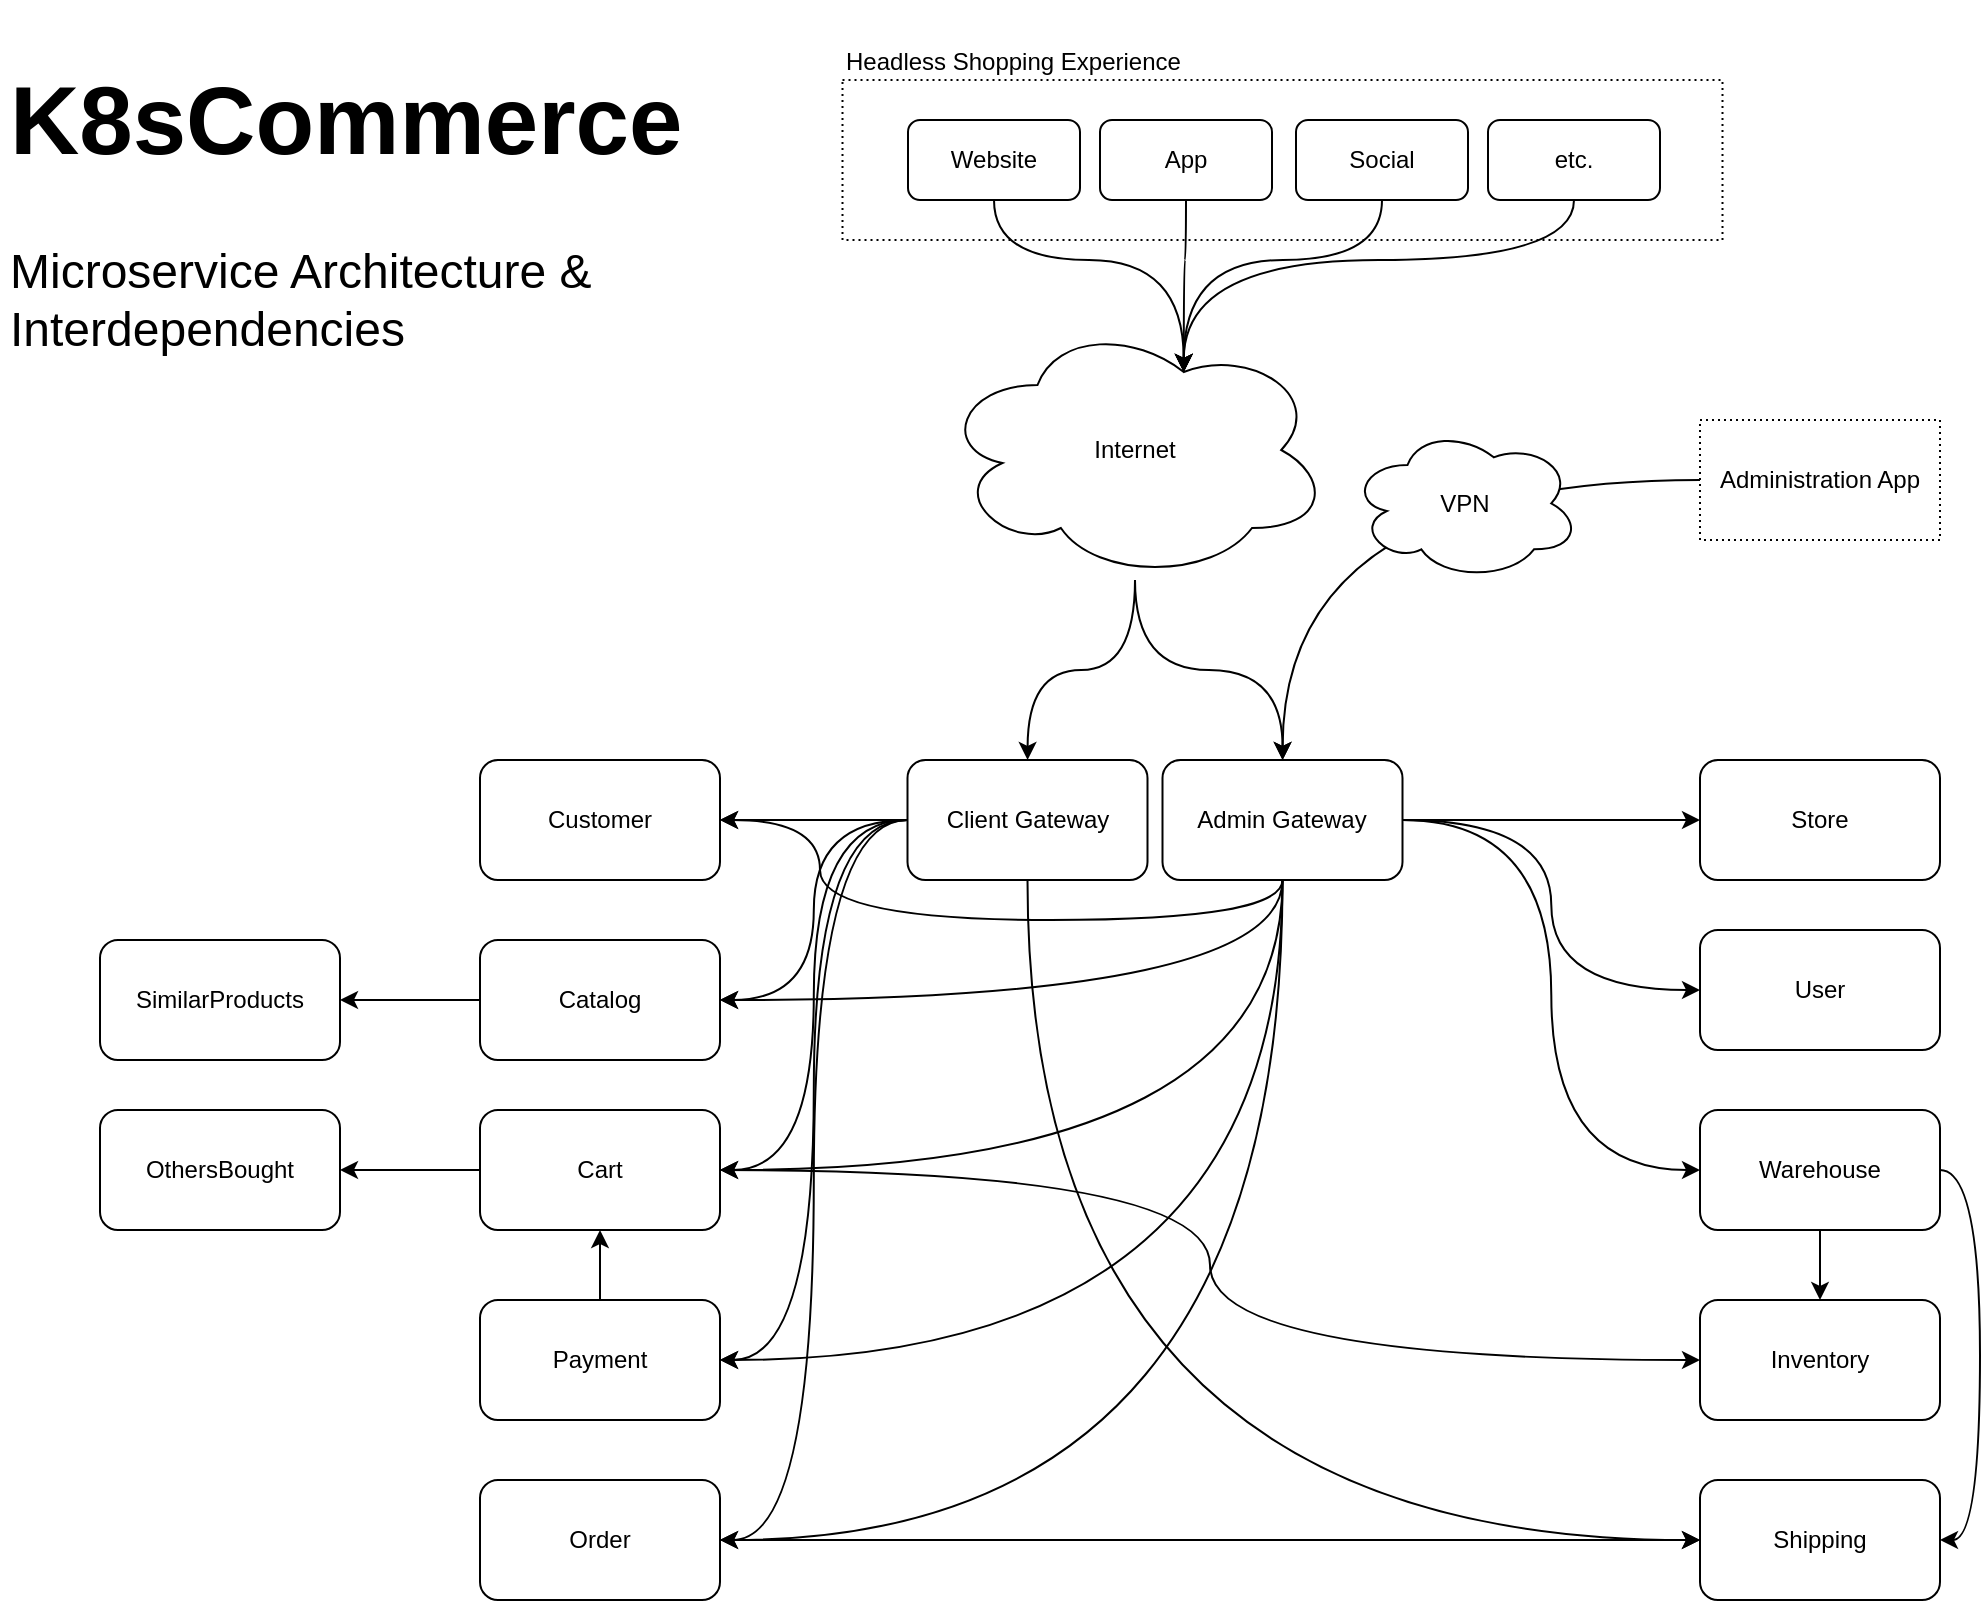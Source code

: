 <mxfile version="16.0.3" type="device"><diagram id="n2PtTuMPgU5_ytIdfK2R" name="Page-1"><mxGraphModel dx="1480" dy="927" grid="1" gridSize="10" guides="1" tooltips="1" connect="1" arrows="1" fold="1" page="1" pageScale="1" pageWidth="1100" pageHeight="850" math="0" shadow="0"><root><mxCell id="0"/><mxCell id="1" parent="0"/><mxCell id="LZaPYS1wsYShbYbUkvOJ-94" value="&lt;span style=&quot;&quot;&gt;Headless Shopping Experience&lt;/span&gt;" style="whiteSpace=wrap;html=1;rounded=0;dashed=1;dashPattern=1 2;fontSize=12;fillColor=none;align=left;labelPosition=center;verticalLabelPosition=top;verticalAlign=bottom;textDirection=ltr;horizontal=1;" vertex="1" parent="1"><mxGeometry x="451.25" y="40" width="440" height="80" as="geometry"/></mxCell><mxCell id="LZaPYS1wsYShbYbUkvOJ-48" style="edgeStyle=orthogonalEdgeStyle;rounded=1;orthogonalLoop=1;jettySize=auto;html=1;curved=1;" edge="1" parent="1" source="LZaPYS1wsYShbYbUkvOJ-1" target="LZaPYS1wsYShbYbUkvOJ-10"><mxGeometry relative="1" as="geometry"/></mxCell><mxCell id="LZaPYS1wsYShbYbUkvOJ-50" style="edgeStyle=orthogonalEdgeStyle;rounded=1;orthogonalLoop=1;jettySize=auto;html=1;entryX=1;entryY=0.5;entryDx=0;entryDy=0;curved=1;" edge="1" parent="1" source="LZaPYS1wsYShbYbUkvOJ-1" target="LZaPYS1wsYShbYbUkvOJ-7"><mxGeometry relative="1" as="geometry"/></mxCell><mxCell id="LZaPYS1wsYShbYbUkvOJ-51" style="edgeStyle=orthogonalEdgeStyle;rounded=1;orthogonalLoop=1;jettySize=auto;html=1;entryX=1;entryY=0.5;entryDx=0;entryDy=0;curved=1;" edge="1" parent="1" source="LZaPYS1wsYShbYbUkvOJ-1" target="LZaPYS1wsYShbYbUkvOJ-8"><mxGeometry relative="1" as="geometry"/></mxCell><mxCell id="LZaPYS1wsYShbYbUkvOJ-53" style="edgeStyle=orthogonalEdgeStyle;rounded=1;orthogonalLoop=1;jettySize=auto;html=1;entryX=1;entryY=0.5;entryDx=0;entryDy=0;curved=1;" edge="1" parent="1" source="LZaPYS1wsYShbYbUkvOJ-1" target="LZaPYS1wsYShbYbUkvOJ-13"><mxGeometry relative="1" as="geometry"/></mxCell><mxCell id="LZaPYS1wsYShbYbUkvOJ-64" style="edgeStyle=orthogonalEdgeStyle;rounded=1;orthogonalLoop=1;jettySize=auto;html=1;entryX=1;entryY=0.5;entryDx=0;entryDy=0;curved=1;" edge="1" parent="1" source="LZaPYS1wsYShbYbUkvOJ-1" target="LZaPYS1wsYShbYbUkvOJ-63"><mxGeometry relative="1" as="geometry"/></mxCell><mxCell id="LZaPYS1wsYShbYbUkvOJ-66" style="edgeStyle=orthogonalEdgeStyle;rounded=1;orthogonalLoop=1;jettySize=auto;html=1;entryX=0;entryY=0.5;entryDx=0;entryDy=0;exitX=0.5;exitY=1;exitDx=0;exitDy=0;curved=1;" edge="1" parent="1" source="LZaPYS1wsYShbYbUkvOJ-1" target="LZaPYS1wsYShbYbUkvOJ-14"><mxGeometry relative="1" as="geometry"/></mxCell><mxCell id="LZaPYS1wsYShbYbUkvOJ-1" value="Client Gateway" style="rounded=1;whiteSpace=wrap;html=1;" vertex="1" parent="1"><mxGeometry x="483.75" y="380" width="120" height="60" as="geometry"/></mxCell><mxCell id="LZaPYS1wsYShbYbUkvOJ-4" style="edgeStyle=orthogonalEdgeStyle;orthogonalLoop=1;jettySize=auto;html=1;rounded=1;curved=1;" edge="1" parent="1" source="LZaPYS1wsYShbYbUkvOJ-2" target="LZaPYS1wsYShbYbUkvOJ-1"><mxGeometry relative="1" as="geometry"/></mxCell><mxCell id="LZaPYS1wsYShbYbUkvOJ-5" style="edgeStyle=orthogonalEdgeStyle;orthogonalLoop=1;jettySize=auto;html=1;rounded=1;curved=1;" edge="1" parent="1" source="LZaPYS1wsYShbYbUkvOJ-2" target="LZaPYS1wsYShbYbUkvOJ-3"><mxGeometry relative="1" as="geometry"><mxPoint x="855" y="360" as="targetPoint"/></mxGeometry></mxCell><mxCell id="LZaPYS1wsYShbYbUkvOJ-2" value="Internet" style="ellipse;shape=cloud;whiteSpace=wrap;html=1;rounded=1;" vertex="1" parent="1"><mxGeometry x="500" y="160" width="195" height="130" as="geometry"/></mxCell><mxCell id="LZaPYS1wsYShbYbUkvOJ-57" style="edgeStyle=orthogonalEdgeStyle;rounded=1;orthogonalLoop=1;jettySize=auto;html=1;curved=1;" edge="1" parent="1" source="LZaPYS1wsYShbYbUkvOJ-3" target="LZaPYS1wsYShbYbUkvOJ-16"><mxGeometry relative="1" as="geometry"/></mxCell><mxCell id="LZaPYS1wsYShbYbUkvOJ-58" style="edgeStyle=orthogonalEdgeStyle;rounded=1;orthogonalLoop=1;jettySize=auto;html=1;entryX=0;entryY=0.5;entryDx=0;entryDy=0;curved=1;" edge="1" parent="1" source="LZaPYS1wsYShbYbUkvOJ-3" target="LZaPYS1wsYShbYbUkvOJ-17"><mxGeometry relative="1" as="geometry"/></mxCell><mxCell id="LZaPYS1wsYShbYbUkvOJ-59" style="edgeStyle=orthogonalEdgeStyle;rounded=1;orthogonalLoop=1;jettySize=auto;html=1;entryX=0;entryY=0.5;entryDx=0;entryDy=0;curved=1;" edge="1" parent="1" source="LZaPYS1wsYShbYbUkvOJ-3" target="LZaPYS1wsYShbYbUkvOJ-18"><mxGeometry relative="1" as="geometry"/></mxCell><mxCell id="LZaPYS1wsYShbYbUkvOJ-67" style="edgeStyle=orthogonalEdgeStyle;curved=1;rounded=1;orthogonalLoop=1;jettySize=auto;html=1;entryX=1;entryY=0.5;entryDx=0;entryDy=0;exitX=0.5;exitY=1;exitDx=0;exitDy=0;" edge="1" parent="1" source="LZaPYS1wsYShbYbUkvOJ-3" target="LZaPYS1wsYShbYbUkvOJ-63"><mxGeometry relative="1" as="geometry"/></mxCell><mxCell id="LZaPYS1wsYShbYbUkvOJ-78" style="edgeStyle=orthogonalEdgeStyle;curved=1;rounded=1;orthogonalLoop=1;jettySize=auto;html=1;entryX=1;entryY=0.5;entryDx=0;entryDy=0;fontSize=12;exitX=0.5;exitY=1;exitDx=0;exitDy=0;" edge="1" parent="1" source="LZaPYS1wsYShbYbUkvOJ-3" target="LZaPYS1wsYShbYbUkvOJ-8"><mxGeometry relative="1" as="geometry"/></mxCell><mxCell id="LZaPYS1wsYShbYbUkvOJ-79" style="edgeStyle=orthogonalEdgeStyle;curved=1;rounded=1;orthogonalLoop=1;jettySize=auto;html=1;entryX=1;entryY=0.5;entryDx=0;entryDy=0;fontSize=12;exitX=0.5;exitY=1;exitDx=0;exitDy=0;" edge="1" parent="1" source="LZaPYS1wsYShbYbUkvOJ-3" target="LZaPYS1wsYShbYbUkvOJ-7"><mxGeometry relative="1" as="geometry"/></mxCell><mxCell id="LZaPYS1wsYShbYbUkvOJ-80" style="edgeStyle=orthogonalEdgeStyle;curved=1;rounded=1;orthogonalLoop=1;jettySize=auto;html=1;entryX=1;entryY=0.5;entryDx=0;entryDy=0;fontSize=12;exitX=0.5;exitY=1;exitDx=0;exitDy=0;" edge="1" parent="1" source="LZaPYS1wsYShbYbUkvOJ-3" target="LZaPYS1wsYShbYbUkvOJ-10"><mxGeometry relative="1" as="geometry"><Array as="points"><mxPoint x="671" y="460"/><mxPoint x="440" y="460"/><mxPoint x="440" y="410"/></Array></mxGeometry></mxCell><mxCell id="LZaPYS1wsYShbYbUkvOJ-81" style="edgeStyle=orthogonalEdgeStyle;curved=1;rounded=1;orthogonalLoop=1;jettySize=auto;html=1;exitX=0.5;exitY=1;exitDx=0;exitDy=0;fontSize=12;entryX=1;entryY=0.5;entryDx=0;entryDy=0;" edge="1" parent="1" source="LZaPYS1wsYShbYbUkvOJ-3" target="LZaPYS1wsYShbYbUkvOJ-13"><mxGeometry relative="1" as="geometry"><mxPoint x="671.429" y="450" as="targetPoint"/></mxGeometry></mxCell><mxCell id="LZaPYS1wsYShbYbUkvOJ-3" value="Admin Gateway" style="rounded=1;whiteSpace=wrap;html=1;" vertex="1" parent="1"><mxGeometry x="611.25" y="380" width="120" height="60" as="geometry"/></mxCell><mxCell id="LZaPYS1wsYShbYbUkvOJ-41" style="edgeStyle=orthogonalEdgeStyle;rounded=1;orthogonalLoop=1;jettySize=auto;html=1;curved=1;" edge="1" parent="1" source="LZaPYS1wsYShbYbUkvOJ-7" target="LZaPYS1wsYShbYbUkvOJ-15"><mxGeometry relative="1" as="geometry"/></mxCell><mxCell id="LZaPYS1wsYShbYbUkvOJ-7" value="Catalog" style="rounded=1;whiteSpace=wrap;html=1;" vertex="1" parent="1"><mxGeometry x="270" y="470" width="120" height="60" as="geometry"/></mxCell><mxCell id="LZaPYS1wsYShbYbUkvOJ-10" value="Customer" style="rounded=1;whiteSpace=wrap;html=1;" vertex="1" parent="1"><mxGeometry x="270" y="380" width="120" height="60" as="geometry"/></mxCell><mxCell id="LZaPYS1wsYShbYbUkvOJ-11" value="Inventory" style="rounded=1;whiteSpace=wrap;html=1;" vertex="1" parent="1"><mxGeometry x="880" y="650" width="120" height="60" as="geometry"/></mxCell><mxCell id="LZaPYS1wsYShbYbUkvOJ-12" value="OthersBought" style="rounded=1;whiteSpace=wrap;html=1;" vertex="1" parent="1"><mxGeometry x="80" y="555" width="120" height="60" as="geometry"/></mxCell><mxCell id="LZaPYS1wsYShbYbUkvOJ-52" style="edgeStyle=orthogonalEdgeStyle;rounded=1;orthogonalLoop=1;jettySize=auto;html=1;curved=1;" edge="1" parent="1" source="LZaPYS1wsYShbYbUkvOJ-13" target="LZaPYS1wsYShbYbUkvOJ-8"><mxGeometry relative="1" as="geometry"/></mxCell><mxCell id="LZaPYS1wsYShbYbUkvOJ-13" value="Payment" style="rounded=1;whiteSpace=wrap;html=1;" vertex="1" parent="1"><mxGeometry x="270" y="650" width="120" height="60" as="geometry"/></mxCell><mxCell id="LZaPYS1wsYShbYbUkvOJ-14" value="Shipping" style="rounded=1;whiteSpace=wrap;html=1;" vertex="1" parent="1"><mxGeometry x="880" y="740" width="120" height="60" as="geometry"/></mxCell><mxCell id="LZaPYS1wsYShbYbUkvOJ-15" value="SimilarProducts" style="rounded=1;whiteSpace=wrap;html=1;" vertex="1" parent="1"><mxGeometry x="80" y="470" width="120" height="60" as="geometry"/></mxCell><mxCell id="LZaPYS1wsYShbYbUkvOJ-16" value="Store" style="rounded=1;whiteSpace=wrap;html=1;" vertex="1" parent="1"><mxGeometry x="880" y="380" width="120" height="60" as="geometry"/></mxCell><mxCell id="LZaPYS1wsYShbYbUkvOJ-17" value="User" style="rounded=1;whiteSpace=wrap;html=1;" vertex="1" parent="1"><mxGeometry x="880" y="465" width="120" height="60" as="geometry"/></mxCell><mxCell id="LZaPYS1wsYShbYbUkvOJ-61" value="" style="edgeStyle=orthogonalEdgeStyle;rounded=1;orthogonalLoop=1;jettySize=auto;html=1;curved=1;" edge="1" parent="1" source="LZaPYS1wsYShbYbUkvOJ-18" target="LZaPYS1wsYShbYbUkvOJ-11"><mxGeometry relative="1" as="geometry"/></mxCell><mxCell id="LZaPYS1wsYShbYbUkvOJ-62" style="edgeStyle=orthogonalEdgeStyle;rounded=1;orthogonalLoop=1;jettySize=auto;html=1;entryX=1;entryY=0.5;entryDx=0;entryDy=0;exitX=1;exitY=0.5;exitDx=0;exitDy=0;curved=1;" edge="1" parent="1" source="LZaPYS1wsYShbYbUkvOJ-18" target="LZaPYS1wsYShbYbUkvOJ-14"><mxGeometry relative="1" as="geometry"/></mxCell><mxCell id="LZaPYS1wsYShbYbUkvOJ-18" value="Warehouse" style="rounded=1;whiteSpace=wrap;html=1;" vertex="1" parent="1"><mxGeometry x="880" y="555" width="120" height="60" as="geometry"/></mxCell><mxCell id="LZaPYS1wsYShbYbUkvOJ-40" style="edgeStyle=orthogonalEdgeStyle;rounded=1;orthogonalLoop=1;jettySize=auto;html=1;curved=1;" edge="1" parent="1" source="LZaPYS1wsYShbYbUkvOJ-8" target="LZaPYS1wsYShbYbUkvOJ-12"><mxGeometry relative="1" as="geometry"/></mxCell><mxCell id="LZaPYS1wsYShbYbUkvOJ-60" style="edgeStyle=orthogonalEdgeStyle;rounded=1;orthogonalLoop=1;jettySize=auto;html=1;entryX=0;entryY=0.5;entryDx=0;entryDy=0;curved=1;" edge="1" parent="1" source="LZaPYS1wsYShbYbUkvOJ-8" target="LZaPYS1wsYShbYbUkvOJ-11"><mxGeometry relative="1" as="geometry"/></mxCell><mxCell id="LZaPYS1wsYShbYbUkvOJ-8" value="Cart" style="rounded=1;whiteSpace=wrap;html=1;" vertex="1" parent="1"><mxGeometry x="270" y="555" width="120" height="60" as="geometry"/></mxCell><mxCell id="LZaPYS1wsYShbYbUkvOJ-65" style="edgeStyle=orthogonalEdgeStyle;rounded=1;orthogonalLoop=1;jettySize=auto;html=1;entryX=0;entryY=0.5;entryDx=0;entryDy=0;curved=1;" edge="1" parent="1" source="LZaPYS1wsYShbYbUkvOJ-63" target="LZaPYS1wsYShbYbUkvOJ-14"><mxGeometry relative="1" as="geometry"/></mxCell><mxCell id="LZaPYS1wsYShbYbUkvOJ-63" value="Order" style="rounded=1;whiteSpace=wrap;html=1;" vertex="1" parent="1"><mxGeometry x="270" y="740" width="120" height="60" as="geometry"/></mxCell><mxCell id="LZaPYS1wsYShbYbUkvOJ-70" value="&lt;h1&gt;K8sCommerce&lt;/h1&gt;&lt;p&gt;Microservice Architecture &amp;amp; Interdependencies&lt;/p&gt;" style="text;html=1;strokeColor=none;fillColor=none;spacing=5;spacingTop=-20;whiteSpace=wrap;overflow=hidden;rounded=0;fontSize=24;" vertex="1" parent="1"><mxGeometry x="30" y="10" width="350" height="180" as="geometry"/></mxCell><mxCell id="LZaPYS1wsYShbYbUkvOJ-83" style="edgeStyle=orthogonalEdgeStyle;curved=1;rounded=1;orthogonalLoop=1;jettySize=auto;html=1;fontSize=12;entryX=0.625;entryY=0.2;entryDx=0;entryDy=0;entryPerimeter=0;" edge="1" parent="1" source="LZaPYS1wsYShbYbUkvOJ-72" target="LZaPYS1wsYShbYbUkvOJ-2"><mxGeometry relative="1" as="geometry"/></mxCell><mxCell id="LZaPYS1wsYShbYbUkvOJ-72" value="Website" style="rounded=1;whiteSpace=wrap;html=1;labelBackgroundColor=none;fontSize=12;" vertex="1" parent="1"><mxGeometry x="484" y="60" width="86" height="40" as="geometry"/></mxCell><mxCell id="LZaPYS1wsYShbYbUkvOJ-98" style="edgeStyle=orthogonalEdgeStyle;curved=1;rounded=1;orthogonalLoop=1;jettySize=auto;html=1;entryX=0.625;entryY=0.2;entryDx=0;entryDy=0;entryPerimeter=0;fontSize=12;" edge="1" parent="1" source="LZaPYS1wsYShbYbUkvOJ-73" target="LZaPYS1wsYShbYbUkvOJ-2"><mxGeometry relative="1" as="geometry"/></mxCell><mxCell id="LZaPYS1wsYShbYbUkvOJ-73" value="App" style="rounded=1;whiteSpace=wrap;html=1;labelBackgroundColor=none;fontSize=12;" vertex="1" parent="1"><mxGeometry x="580" y="60" width="86" height="40" as="geometry"/></mxCell><mxCell id="LZaPYS1wsYShbYbUkvOJ-99" style="edgeStyle=orthogonalEdgeStyle;curved=1;rounded=1;orthogonalLoop=1;jettySize=auto;html=1;entryX=0.625;entryY=0.2;entryDx=0;entryDy=0;entryPerimeter=0;fontSize=12;" edge="1" parent="1" source="LZaPYS1wsYShbYbUkvOJ-74" target="LZaPYS1wsYShbYbUkvOJ-2"><mxGeometry relative="1" as="geometry"/></mxCell><mxCell id="LZaPYS1wsYShbYbUkvOJ-74" value="Social" style="rounded=1;whiteSpace=wrap;html=1;labelBackgroundColor=none;fontSize=12;" vertex="1" parent="1"><mxGeometry x="678" y="60" width="86" height="40" as="geometry"/></mxCell><mxCell id="LZaPYS1wsYShbYbUkvOJ-88" style="edgeStyle=orthogonalEdgeStyle;curved=1;rounded=1;orthogonalLoop=1;jettySize=auto;html=1;fontSize=12;exitX=0.5;exitY=1;exitDx=0;exitDy=0;entryX=0.625;entryY=0.2;entryDx=0;entryDy=0;entryPerimeter=0;" edge="1" parent="1" source="LZaPYS1wsYShbYbUkvOJ-75" target="LZaPYS1wsYShbYbUkvOJ-2"><mxGeometry relative="1" as="geometry"/></mxCell><mxCell id="LZaPYS1wsYShbYbUkvOJ-75" value="etc." style="rounded=1;whiteSpace=wrap;html=1;labelBackgroundColor=none;fontSize=12;" vertex="1" parent="1"><mxGeometry x="774" y="60" width="86" height="40" as="geometry"/></mxCell><mxCell id="LZaPYS1wsYShbYbUkvOJ-92" style="edgeStyle=orthogonalEdgeStyle;curved=1;rounded=1;orthogonalLoop=1;jettySize=auto;html=1;fontSize=12;" edge="1" parent="1" source="LZaPYS1wsYShbYbUkvOJ-91" target="LZaPYS1wsYShbYbUkvOJ-3"><mxGeometry relative="1" as="geometry"/></mxCell><mxCell id="LZaPYS1wsYShbYbUkvOJ-91" value="Administration App" style="rounded=0;whiteSpace=wrap;html=1;dashed=1;dashPattern=1 2;labelBackgroundColor=none;fontSize=12;fillColor=none;" vertex="1" parent="1"><mxGeometry x="880" y="210" width="120" height="60" as="geometry"/></mxCell><mxCell id="LZaPYS1wsYShbYbUkvOJ-95" value="VPN" style="ellipse;shape=cloud;whiteSpace=wrap;html=1;rounded=1;" vertex="1" parent="1"><mxGeometry x="705" y="213.33" width="115" height="76.67" as="geometry"/></mxCell></root></mxGraphModel></diagram></mxfile>